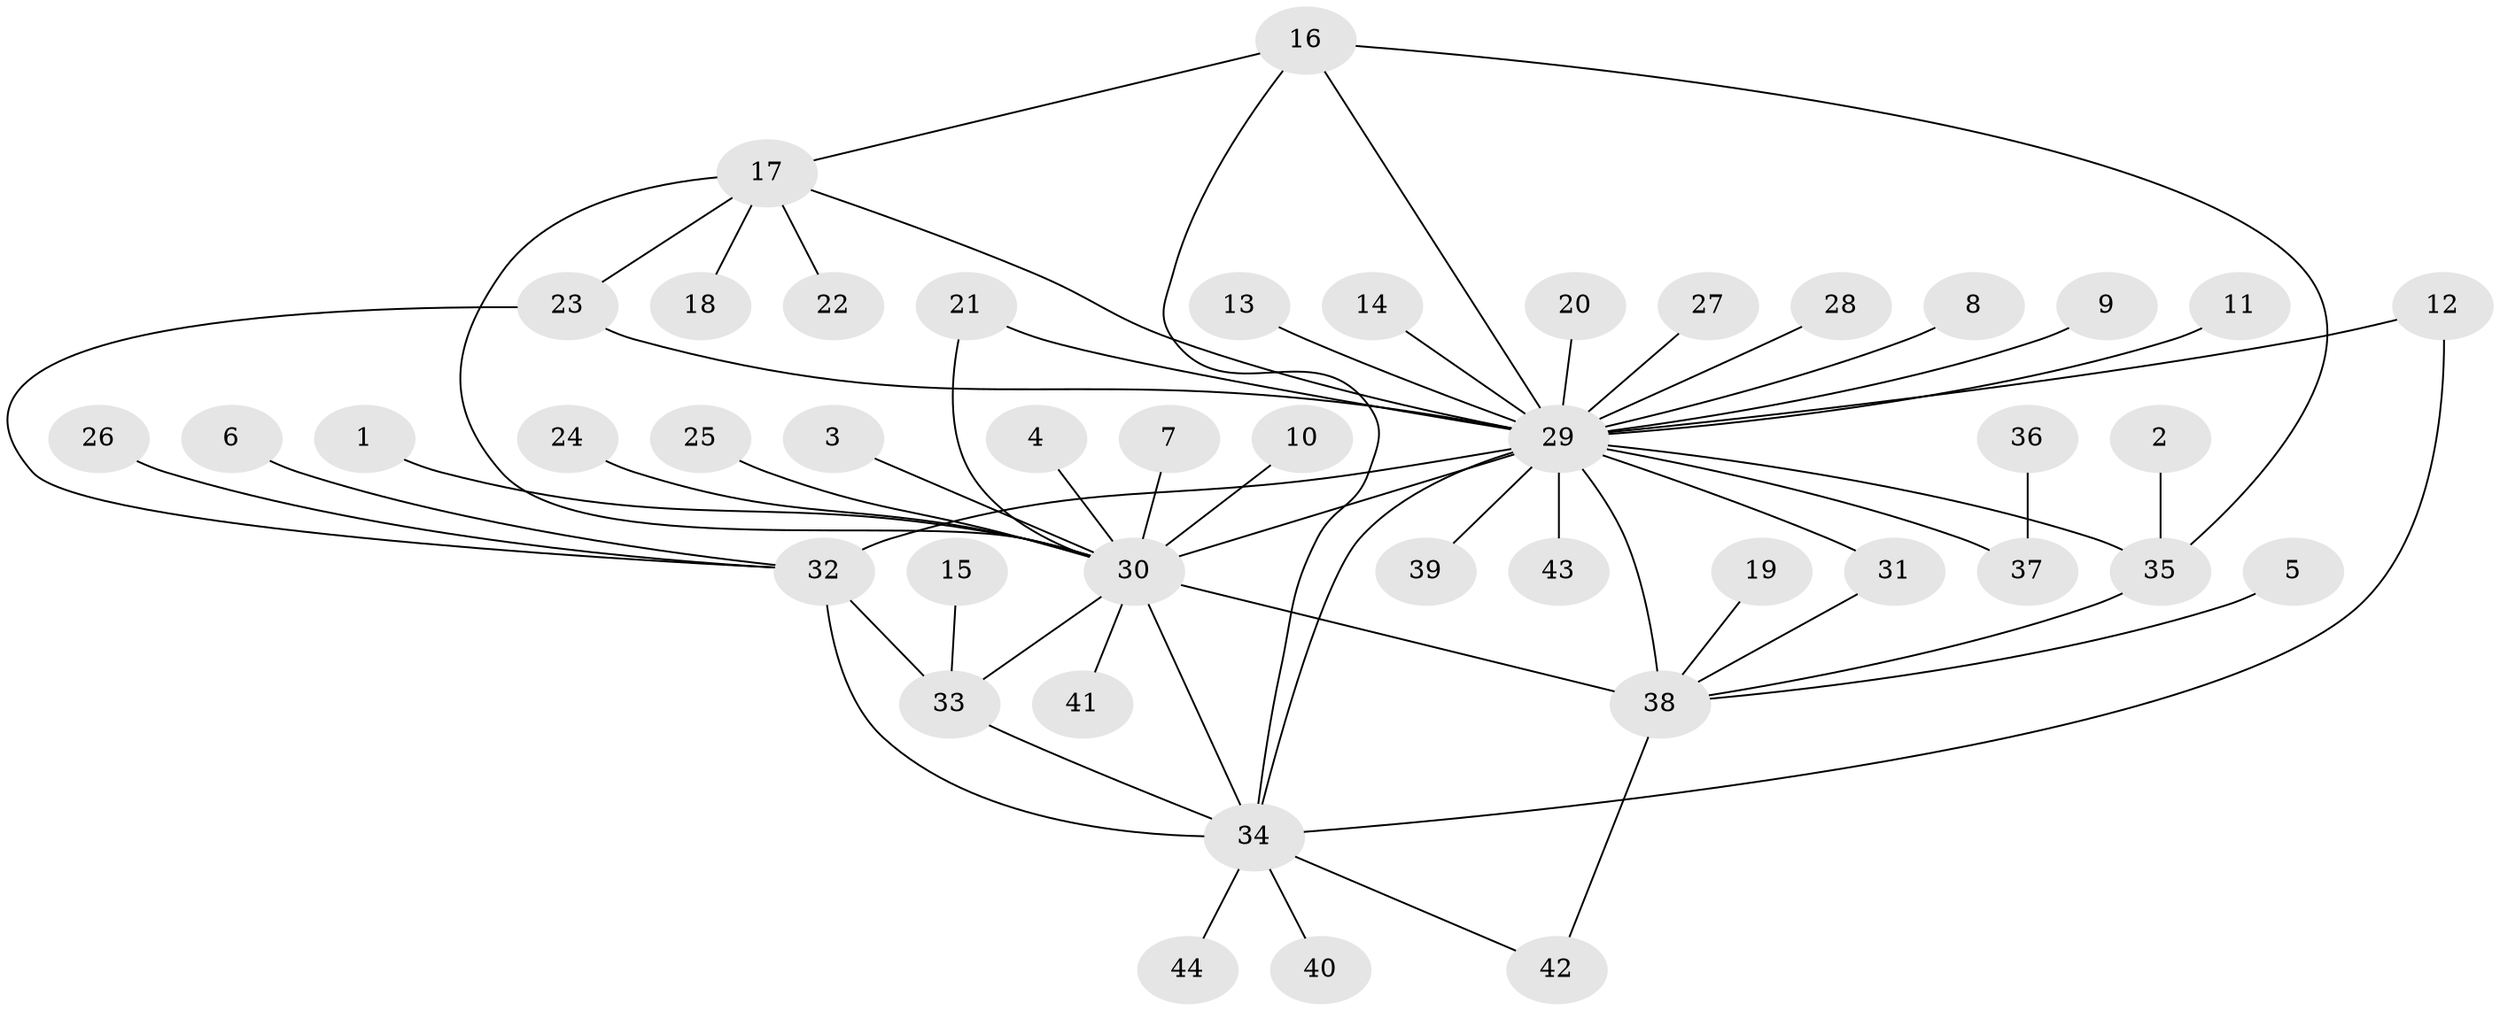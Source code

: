 // original degree distribution, {18: 0.011494252873563218, 11: 0.011494252873563218, 4: 0.06896551724137931, 7: 0.034482758620689655, 2: 0.26436781609195403, 1: 0.45977011494252873, 5: 0.022988505747126436, 22: 0.011494252873563218, 3: 0.09195402298850575, 16: 0.011494252873563218, 6: 0.011494252873563218}
// Generated by graph-tools (version 1.1) at 2025/50/03/09/25 03:50:00]
// undirected, 44 vertices, 59 edges
graph export_dot {
graph [start="1"]
  node [color=gray90,style=filled];
  1;
  2;
  3;
  4;
  5;
  6;
  7;
  8;
  9;
  10;
  11;
  12;
  13;
  14;
  15;
  16;
  17;
  18;
  19;
  20;
  21;
  22;
  23;
  24;
  25;
  26;
  27;
  28;
  29;
  30;
  31;
  32;
  33;
  34;
  35;
  36;
  37;
  38;
  39;
  40;
  41;
  42;
  43;
  44;
  1 -- 30 [weight=1.0];
  2 -- 35 [weight=1.0];
  3 -- 30 [weight=1.0];
  4 -- 30 [weight=1.0];
  5 -- 38 [weight=1.0];
  6 -- 32 [weight=1.0];
  7 -- 30 [weight=1.0];
  8 -- 29 [weight=1.0];
  9 -- 29 [weight=2.0];
  10 -- 30 [weight=1.0];
  11 -- 29 [weight=1.0];
  12 -- 29 [weight=1.0];
  12 -- 34 [weight=1.0];
  13 -- 29 [weight=1.0];
  14 -- 29 [weight=1.0];
  15 -- 33 [weight=1.0];
  16 -- 17 [weight=1.0];
  16 -- 29 [weight=1.0];
  16 -- 34 [weight=1.0];
  16 -- 35 [weight=1.0];
  17 -- 18 [weight=1.0];
  17 -- 22 [weight=1.0];
  17 -- 23 [weight=1.0];
  17 -- 29 [weight=1.0];
  17 -- 30 [weight=1.0];
  19 -- 38 [weight=1.0];
  20 -- 29 [weight=1.0];
  21 -- 29 [weight=1.0];
  21 -- 30 [weight=1.0];
  23 -- 29 [weight=1.0];
  23 -- 32 [weight=1.0];
  24 -- 30 [weight=1.0];
  25 -- 30 [weight=1.0];
  26 -- 32 [weight=1.0];
  27 -- 29 [weight=1.0];
  28 -- 29 [weight=1.0];
  29 -- 30 [weight=2.0];
  29 -- 31 [weight=1.0];
  29 -- 32 [weight=2.0];
  29 -- 34 [weight=2.0];
  29 -- 35 [weight=1.0];
  29 -- 37 [weight=1.0];
  29 -- 38 [weight=2.0];
  29 -- 39 [weight=1.0];
  29 -- 43 [weight=2.0];
  30 -- 33 [weight=1.0];
  30 -- 34 [weight=2.0];
  30 -- 38 [weight=3.0];
  30 -- 41 [weight=1.0];
  31 -- 38 [weight=1.0];
  32 -- 33 [weight=1.0];
  32 -- 34 [weight=1.0];
  33 -- 34 [weight=1.0];
  34 -- 40 [weight=1.0];
  34 -- 42 [weight=1.0];
  34 -- 44 [weight=1.0];
  35 -- 38 [weight=1.0];
  36 -- 37 [weight=1.0];
  38 -- 42 [weight=1.0];
}
